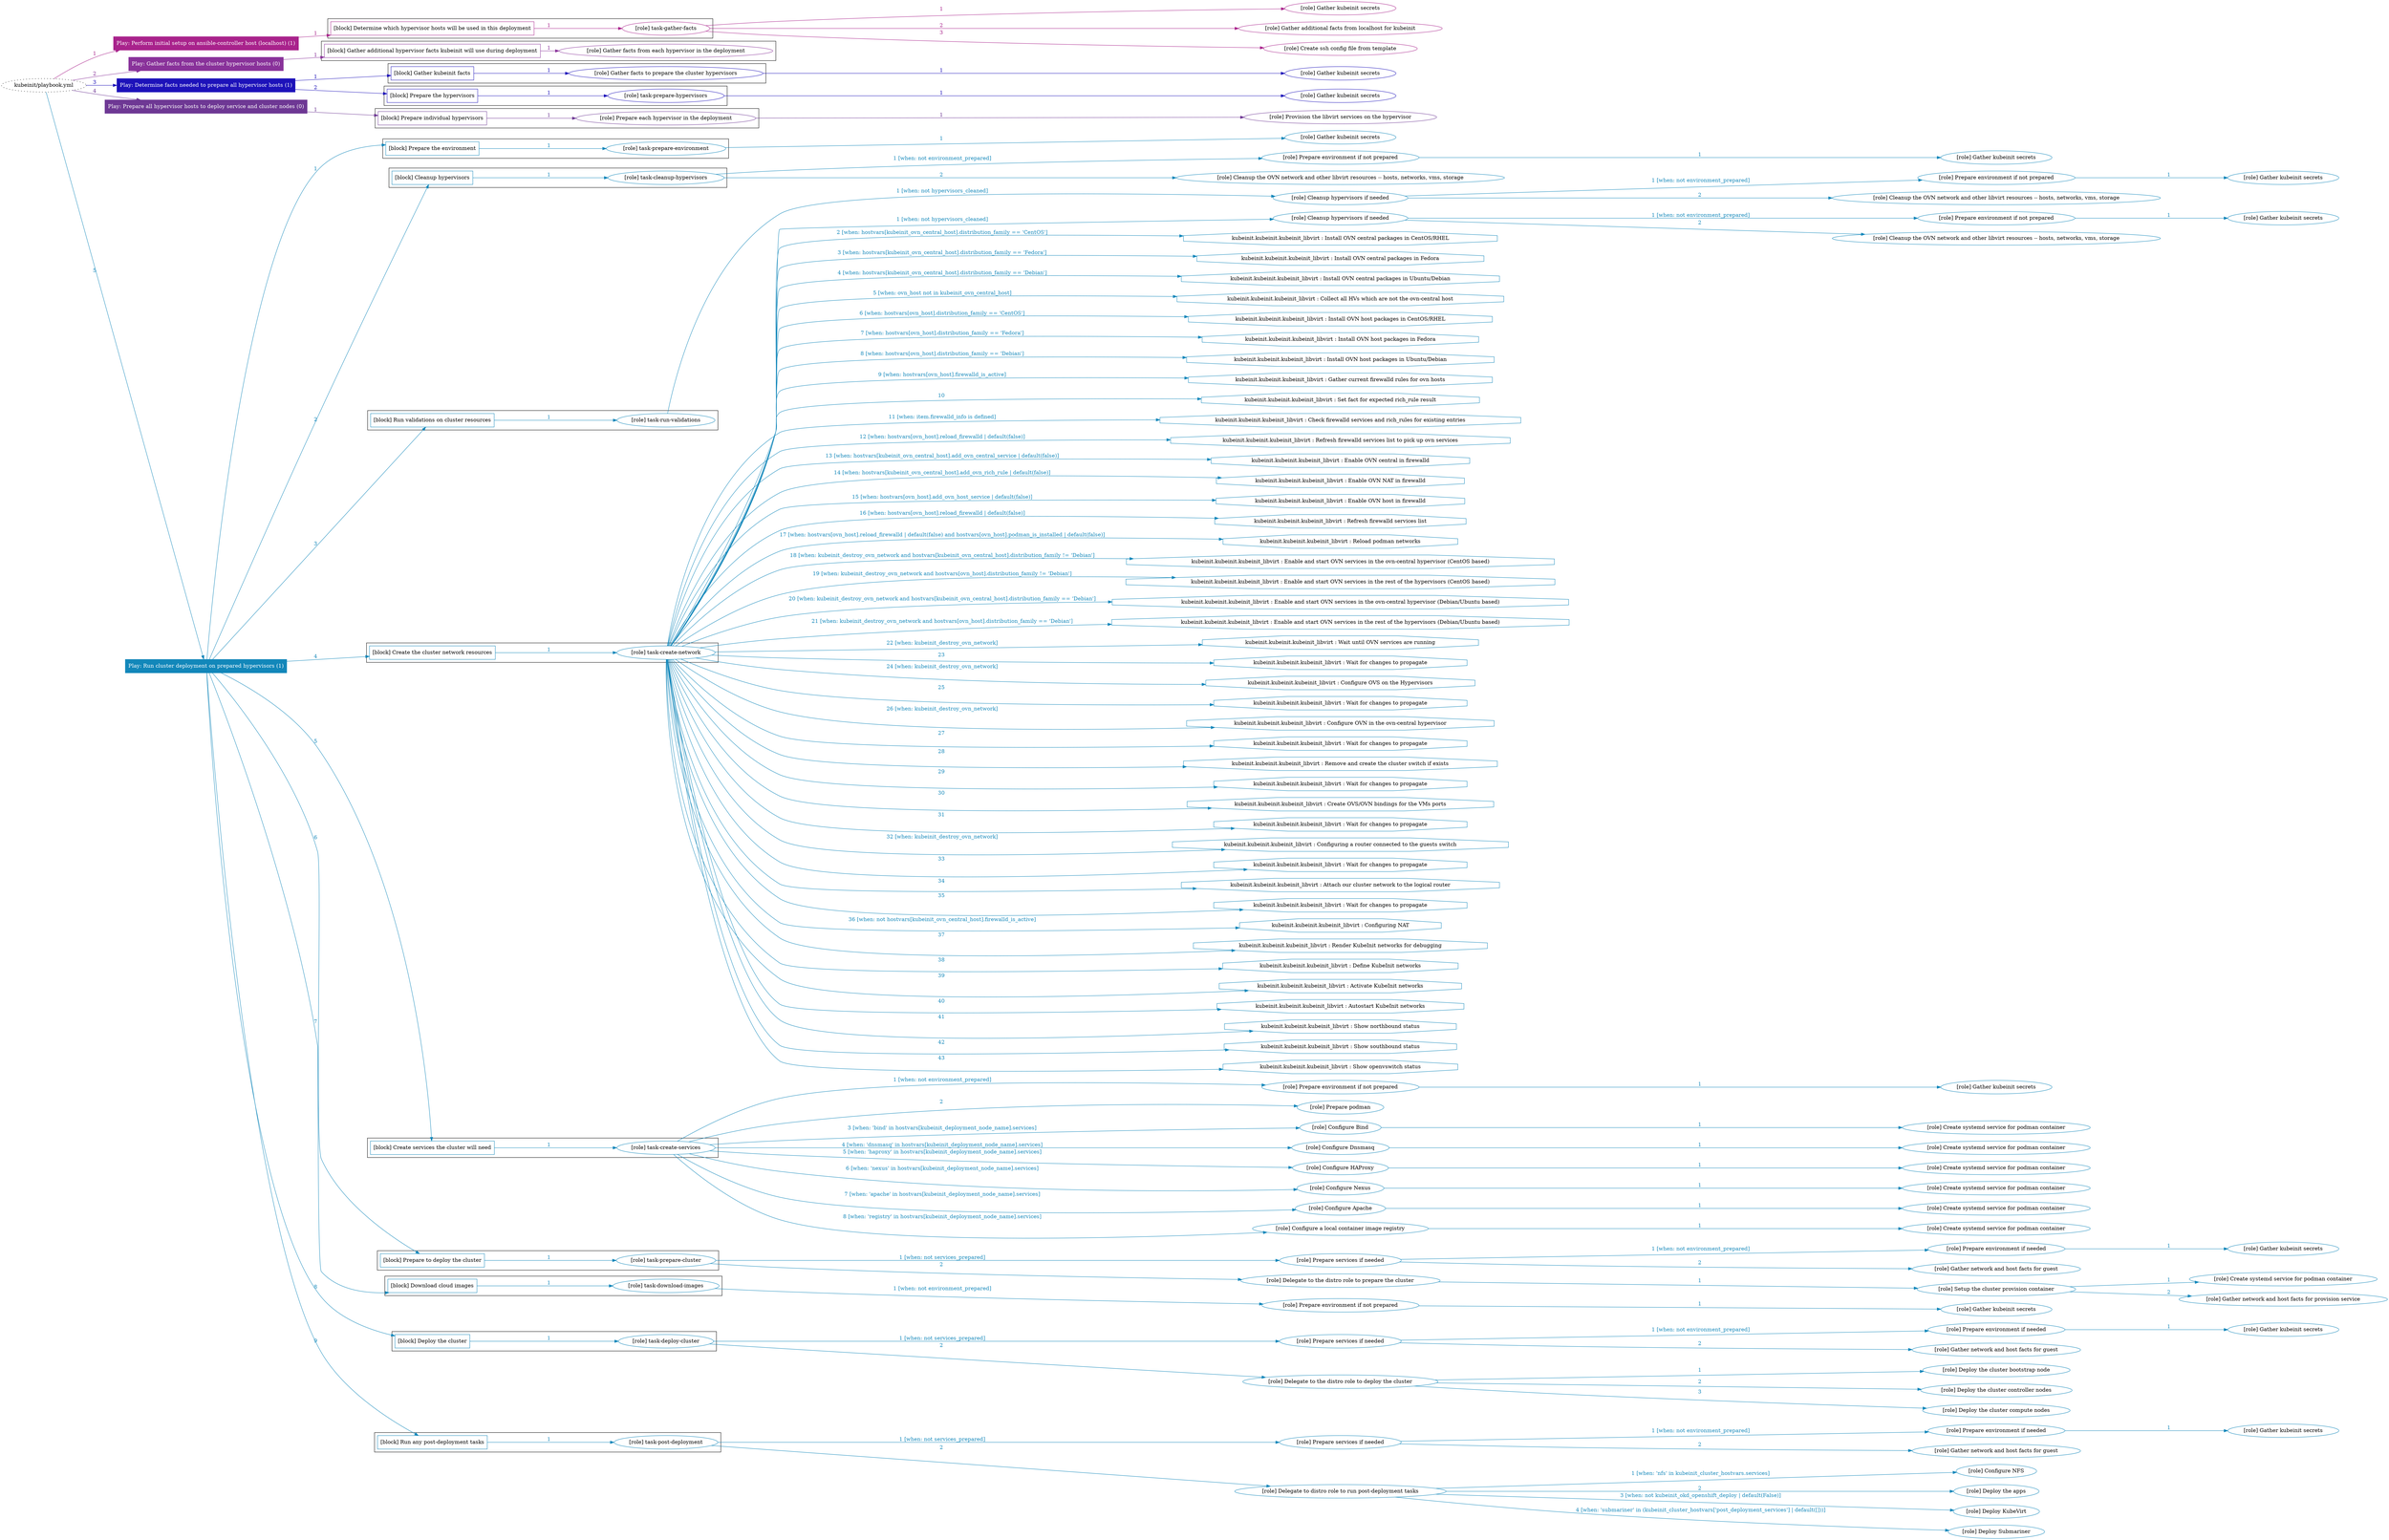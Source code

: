digraph {
	graph [concentrate=true ordering=in rankdir=LR ratio=fill]
	edge [esep=5 sep=10]
	"kubeinit/playbook.yml" [URL="/home/runner/work/kubeinit/kubeinit/kubeinit/playbook.yml" id=playbook_0ee92675 style=dotted]
	play_bd9709d8 [label="Play: Perform initial setup on ansible-controller host (localhost) (1)" URL="/home/runner/work/kubeinit/kubeinit/kubeinit/playbook.yml" color="#a9238c" fontcolor="#ffffff" id=play_bd9709d8 shape=box style=filled tooltip=localhost]
	"kubeinit/playbook.yml" -> play_bd9709d8 [label="1 " color="#a9238c" fontcolor="#a9238c" id=edge_1eb9a854 labeltooltip="1 " tooltip="1 "]
	subgraph "Gather kubeinit secrets" {
		role_e1f26ccf [label="[role] Gather kubeinit secrets" URL="/home/runner/.ansible/collections/ansible_collections/kubeinit/kubeinit/roles/kubeinit_prepare/tasks/build_hypervisors_group.yml" color="#a9238c" id=role_e1f26ccf tooltip="Gather kubeinit secrets"]
	}
	subgraph "Gather additional facts from localhost for kubeinit" {
		role_237ae3ae [label="[role] Gather additional facts from localhost for kubeinit" URL="/home/runner/.ansible/collections/ansible_collections/kubeinit/kubeinit/roles/kubeinit_prepare/tasks/build_hypervisors_group.yml" color="#a9238c" id=role_237ae3ae tooltip="Gather additional facts from localhost for kubeinit"]
	}
	subgraph "Create ssh config file from template" {
		role_6d466e01 [label="[role] Create ssh config file from template" URL="/home/runner/.ansible/collections/ansible_collections/kubeinit/kubeinit/roles/kubeinit_prepare/tasks/build_hypervisors_group.yml" color="#a9238c" id=role_6d466e01 tooltip="Create ssh config file from template"]
	}
	subgraph "task-gather-facts" {
		role_f28f96c9 [label="[role] task-gather-facts" URL="/home/runner/work/kubeinit/kubeinit/kubeinit/playbook.yml" color="#a9238c" id=role_f28f96c9 tooltip="task-gather-facts"]
		role_f28f96c9 -> role_e1f26ccf [label="1 " color="#a9238c" fontcolor="#a9238c" id=edge_4b9b1ef5 labeltooltip="1 " tooltip="1 "]
		role_f28f96c9 -> role_237ae3ae [label="2 " color="#a9238c" fontcolor="#a9238c" id=edge_60301912 labeltooltip="2 " tooltip="2 "]
		role_f28f96c9 -> role_6d466e01 [label="3 " color="#a9238c" fontcolor="#a9238c" id=edge_763c4754 labeltooltip="3 " tooltip="3 "]
	}
	subgraph "Play: Perform initial setup on ansible-controller host (localhost) (1)" {
		play_bd9709d8 -> block_2c4bcaa0 [label=1 color="#a9238c" fontcolor="#a9238c" id=edge_7d1ca9eb labeltooltip=1 tooltip=1]
		subgraph cluster_block_2c4bcaa0 {
			block_2c4bcaa0 [label="[block] Determine which hypervisor hosts will be used in this deployment" URL="/home/runner/work/kubeinit/kubeinit/kubeinit/playbook.yml" color="#a9238c" id=block_2c4bcaa0 labeltooltip="Determine which hypervisor hosts will be used in this deployment" shape=box tooltip="Determine which hypervisor hosts will be used in this deployment"]
			block_2c4bcaa0 -> role_f28f96c9 [label="1 " color="#a9238c" fontcolor="#a9238c" id=edge_cf19b9a3 labeltooltip="1 " tooltip="1 "]
		}
	}
	play_742d7eaf [label="Play: Gather facts from the cluster hypervisor hosts (0)" URL="/home/runner/work/kubeinit/kubeinit/kubeinit/playbook.yml" color="#89329a" fontcolor="#ffffff" id=play_742d7eaf shape=box style=filled tooltip="Play: Gather facts from the cluster hypervisor hosts (0)"]
	"kubeinit/playbook.yml" -> play_742d7eaf [label="2 " color="#89329a" fontcolor="#89329a" id=edge_6532f8cf labeltooltip="2 " tooltip="2 "]
	subgraph "Gather facts from each hypervisor in the deployment" {
		role_87bc50a7 [label="[role] Gather facts from each hypervisor in the deployment" URL="/home/runner/work/kubeinit/kubeinit/kubeinit/playbook.yml" color="#89329a" id=role_87bc50a7 tooltip="Gather facts from each hypervisor in the deployment"]
	}
	subgraph "Play: Gather facts from the cluster hypervisor hosts (0)" {
		play_742d7eaf -> block_f71bd72e [label=1 color="#89329a" fontcolor="#89329a" id=edge_837c40bd labeltooltip=1 tooltip=1]
		subgraph cluster_block_f71bd72e {
			block_f71bd72e [label="[block] Gather additional hypervisor facts kubeinit will use during deployment" URL="/home/runner/work/kubeinit/kubeinit/kubeinit/playbook.yml" color="#89329a" id=block_f71bd72e labeltooltip="Gather additional hypervisor facts kubeinit will use during deployment" shape=box tooltip="Gather additional hypervisor facts kubeinit will use during deployment"]
			block_f71bd72e -> role_87bc50a7 [label="1 " color="#89329a" fontcolor="#89329a" id=edge_94592c67 labeltooltip="1 " tooltip="1 "]
		}
	}
	play_96c8a3fc [label="Play: Determine facts needed to prepare all hypervisor hosts (1)" URL="/home/runner/work/kubeinit/kubeinit/kubeinit/playbook.yml" color="#1d12ba" fontcolor="#ffffff" id=play_96c8a3fc shape=box style=filled tooltip=localhost]
	"kubeinit/playbook.yml" -> play_96c8a3fc [label="3 " color="#1d12ba" fontcolor="#1d12ba" id=edge_9dfa0a5f labeltooltip="3 " tooltip="3 "]
	subgraph "Gather kubeinit secrets" {
		role_6acfec13 [label="[role] Gather kubeinit secrets" URL="/home/runner/.ansible/collections/ansible_collections/kubeinit/kubeinit/roles/kubeinit_prepare/tasks/gather_kubeinit_facts.yml" color="#1d12ba" id=role_6acfec13 tooltip="Gather kubeinit secrets"]
	}
	subgraph "Gather facts to prepare the cluster hypervisors" {
		role_0c78436f [label="[role] Gather facts to prepare the cluster hypervisors" URL="/home/runner/work/kubeinit/kubeinit/kubeinit/playbook.yml" color="#1d12ba" id=role_0c78436f tooltip="Gather facts to prepare the cluster hypervisors"]
		role_0c78436f -> role_6acfec13 [label="1 " color="#1d12ba" fontcolor="#1d12ba" id=edge_cc1377a7 labeltooltip="1 " tooltip="1 "]
	}
	subgraph "Gather kubeinit secrets" {
		role_f1c3f762 [label="[role] Gather kubeinit secrets" URL="/home/runner/.ansible/collections/ansible_collections/kubeinit/kubeinit/roles/kubeinit_prepare/tasks/gather_kubeinit_facts.yml" color="#1d12ba" id=role_f1c3f762 tooltip="Gather kubeinit secrets"]
	}
	subgraph "task-prepare-hypervisors" {
		role_1ba837b5 [label="[role] task-prepare-hypervisors" URL="/home/runner/work/kubeinit/kubeinit/kubeinit/playbook.yml" color="#1d12ba" id=role_1ba837b5 tooltip="task-prepare-hypervisors"]
		role_1ba837b5 -> role_f1c3f762 [label="1 " color="#1d12ba" fontcolor="#1d12ba" id=edge_08afed16 labeltooltip="1 " tooltip="1 "]
	}
	subgraph "Play: Determine facts needed to prepare all hypervisor hosts (1)" {
		play_96c8a3fc -> block_d5670c85 [label=1 color="#1d12ba" fontcolor="#1d12ba" id=edge_5cec7a5c labeltooltip=1 tooltip=1]
		subgraph cluster_block_d5670c85 {
			block_d5670c85 [label="[block] Gather kubeinit facts" URL="/home/runner/work/kubeinit/kubeinit/kubeinit/playbook.yml" color="#1d12ba" id=block_d5670c85 labeltooltip="Gather kubeinit facts" shape=box tooltip="Gather kubeinit facts"]
			block_d5670c85 -> role_0c78436f [label="1 " color="#1d12ba" fontcolor="#1d12ba" id=edge_ddfcc4d3 labeltooltip="1 " tooltip="1 "]
		}
		play_96c8a3fc -> block_7ec148e5 [label=2 color="#1d12ba" fontcolor="#1d12ba" id=edge_7ac6dcd2 labeltooltip=2 tooltip=2]
		subgraph cluster_block_7ec148e5 {
			block_7ec148e5 [label="[block] Prepare the hypervisors" URL="/home/runner/work/kubeinit/kubeinit/kubeinit/playbook.yml" color="#1d12ba" id=block_7ec148e5 labeltooltip="Prepare the hypervisors" shape=box tooltip="Prepare the hypervisors"]
			block_7ec148e5 -> role_1ba837b5 [label="1 " color="#1d12ba" fontcolor="#1d12ba" id=edge_3ab5370c labeltooltip="1 " tooltip="1 "]
		}
	}
	play_909fcff1 [label="Play: Prepare all hypervisor hosts to deploy service and cluster nodes (0)" URL="/home/runner/work/kubeinit/kubeinit/kubeinit/playbook.yml" color="#6e3894" fontcolor="#ffffff" id=play_909fcff1 shape=box style=filled tooltip="Play: Prepare all hypervisor hosts to deploy service and cluster nodes (0)"]
	"kubeinit/playbook.yml" -> play_909fcff1 [label="4 " color="#6e3894" fontcolor="#6e3894" id=edge_808a35aa labeltooltip="4 " tooltip="4 "]
	subgraph "Provision the libvirt services on the hypervisor" {
		role_4138d348 [label="[role] Provision the libvirt services on the hypervisor" URL="/home/runner/.ansible/collections/ansible_collections/kubeinit/kubeinit/roles/kubeinit_prepare/tasks/prepare_hypervisor.yml" color="#6e3894" id=role_4138d348 tooltip="Provision the libvirt services on the hypervisor"]
	}
	subgraph "Prepare each hypervisor in the deployment" {
		role_8f0d4781 [label="[role] Prepare each hypervisor in the deployment" URL="/home/runner/work/kubeinit/kubeinit/kubeinit/playbook.yml" color="#6e3894" id=role_8f0d4781 tooltip="Prepare each hypervisor in the deployment"]
		role_8f0d4781 -> role_4138d348 [label="1 " color="#6e3894" fontcolor="#6e3894" id=edge_3ea06146 labeltooltip="1 " tooltip="1 "]
	}
	subgraph "Play: Prepare all hypervisor hosts to deploy service and cluster nodes (0)" {
		play_909fcff1 -> block_78d7919e [label=1 color="#6e3894" fontcolor="#6e3894" id=edge_6d92d4b1 labeltooltip=1 tooltip=1]
		subgraph cluster_block_78d7919e {
			block_78d7919e [label="[block] Prepare individual hypervisors" URL="/home/runner/work/kubeinit/kubeinit/kubeinit/playbook.yml" color="#6e3894" id=block_78d7919e labeltooltip="Prepare individual hypervisors" shape=box tooltip="Prepare individual hypervisors"]
			block_78d7919e -> role_8f0d4781 [label="1 " color="#6e3894" fontcolor="#6e3894" id=edge_5a96162e labeltooltip="1 " tooltip="1 "]
		}
	}
	play_ed52ba58 [label="Play: Run cluster deployment on prepared hypervisors (1)" URL="/home/runner/work/kubeinit/kubeinit/kubeinit/playbook.yml" color="#1287ba" fontcolor="#ffffff" id=play_ed52ba58 shape=box style=filled tooltip=localhost]
	"kubeinit/playbook.yml" -> play_ed52ba58 [label="5 " color="#1287ba" fontcolor="#1287ba" id=edge_18560845 labeltooltip="5 " tooltip="5 "]
	subgraph "Gather kubeinit secrets" {
		role_984944e9 [label="[role] Gather kubeinit secrets" URL="/home/runner/.ansible/collections/ansible_collections/kubeinit/kubeinit/roles/kubeinit_prepare/tasks/gather_kubeinit_facts.yml" color="#1287ba" id=role_984944e9 tooltip="Gather kubeinit secrets"]
	}
	subgraph "task-prepare-environment" {
		role_adc95e65 [label="[role] task-prepare-environment" URL="/home/runner/work/kubeinit/kubeinit/kubeinit/playbook.yml" color="#1287ba" id=role_adc95e65 tooltip="task-prepare-environment"]
		role_adc95e65 -> role_984944e9 [label="1 " color="#1287ba" fontcolor="#1287ba" id=edge_c59131d9 labeltooltip="1 " tooltip="1 "]
	}
	subgraph "Gather kubeinit secrets" {
		role_7ad4cc0c [label="[role] Gather kubeinit secrets" URL="/home/runner/.ansible/collections/ansible_collections/kubeinit/kubeinit/roles/kubeinit_prepare/tasks/gather_kubeinit_facts.yml" color="#1287ba" id=role_7ad4cc0c tooltip="Gather kubeinit secrets"]
	}
	subgraph "Prepare environment if not prepared" {
		role_88f42259 [label="[role] Prepare environment if not prepared" URL="/home/runner/.ansible/collections/ansible_collections/kubeinit/kubeinit/roles/kubeinit_prepare/tasks/cleanup_hypervisors.yml" color="#1287ba" id=role_88f42259 tooltip="Prepare environment if not prepared"]
		role_88f42259 -> role_7ad4cc0c [label="1 " color="#1287ba" fontcolor="#1287ba" id=edge_f3800dc2 labeltooltip="1 " tooltip="1 "]
	}
	subgraph "Cleanup the OVN network and other libvirt resources -- hosts, networks, vms, storage" {
		role_3219c055 [label="[role] Cleanup the OVN network and other libvirt resources -- hosts, networks, vms, storage" URL="/home/runner/.ansible/collections/ansible_collections/kubeinit/kubeinit/roles/kubeinit_prepare/tasks/cleanup_hypervisors.yml" color="#1287ba" id=role_3219c055 tooltip="Cleanup the OVN network and other libvirt resources -- hosts, networks, vms, storage"]
	}
	subgraph "task-cleanup-hypervisors" {
		role_601a052d [label="[role] task-cleanup-hypervisors" URL="/home/runner/work/kubeinit/kubeinit/kubeinit/playbook.yml" color="#1287ba" id=role_601a052d tooltip="task-cleanup-hypervisors"]
		role_601a052d -> role_88f42259 [label="1 [when: not environment_prepared]" color="#1287ba" fontcolor="#1287ba" id=edge_b20ba89d labeltooltip="1 [when: not environment_prepared]" tooltip="1 [when: not environment_prepared]"]
		role_601a052d -> role_3219c055 [label="2 " color="#1287ba" fontcolor="#1287ba" id=edge_8334eb92 labeltooltip="2 " tooltip="2 "]
	}
	subgraph "Gather kubeinit secrets" {
		role_9086ee5f [label="[role] Gather kubeinit secrets" URL="/home/runner/.ansible/collections/ansible_collections/kubeinit/kubeinit/roles/kubeinit_prepare/tasks/gather_kubeinit_facts.yml" color="#1287ba" id=role_9086ee5f tooltip="Gather kubeinit secrets"]
	}
	subgraph "Prepare environment if not prepared" {
		role_4e6ca50b [label="[role] Prepare environment if not prepared" URL="/home/runner/.ansible/collections/ansible_collections/kubeinit/kubeinit/roles/kubeinit_prepare/tasks/cleanup_hypervisors.yml" color="#1287ba" id=role_4e6ca50b tooltip="Prepare environment if not prepared"]
		role_4e6ca50b -> role_9086ee5f [label="1 " color="#1287ba" fontcolor="#1287ba" id=edge_f2e7017d labeltooltip="1 " tooltip="1 "]
	}
	subgraph "Cleanup the OVN network and other libvirt resources -- hosts, networks, vms, storage" {
		role_ef1f8ec3 [label="[role] Cleanup the OVN network and other libvirt resources -- hosts, networks, vms, storage" URL="/home/runner/.ansible/collections/ansible_collections/kubeinit/kubeinit/roles/kubeinit_prepare/tasks/cleanup_hypervisors.yml" color="#1287ba" id=role_ef1f8ec3 tooltip="Cleanup the OVN network and other libvirt resources -- hosts, networks, vms, storage"]
	}
	subgraph "Cleanup hypervisors if needed" {
		role_6d746325 [label="[role] Cleanup hypervisors if needed" URL="/home/runner/.ansible/collections/ansible_collections/kubeinit/kubeinit/roles/kubeinit_validations/tasks/main.yml" color="#1287ba" id=role_6d746325 tooltip="Cleanup hypervisors if needed"]
		role_6d746325 -> role_4e6ca50b [label="1 [when: not environment_prepared]" color="#1287ba" fontcolor="#1287ba" id=edge_65793b40 labeltooltip="1 [when: not environment_prepared]" tooltip="1 [when: not environment_prepared]"]
		role_6d746325 -> role_ef1f8ec3 [label="2 " color="#1287ba" fontcolor="#1287ba" id=edge_62fd8f59 labeltooltip="2 " tooltip="2 "]
	}
	subgraph "task-run-validations" {
		role_fb9caa6b [label="[role] task-run-validations" URL="/home/runner/work/kubeinit/kubeinit/kubeinit/playbook.yml" color="#1287ba" id=role_fb9caa6b tooltip="task-run-validations"]
		role_fb9caa6b -> role_6d746325 [label="1 [when: not hypervisors_cleaned]" color="#1287ba" fontcolor="#1287ba" id=edge_6adb8660 labeltooltip="1 [when: not hypervisors_cleaned]" tooltip="1 [when: not hypervisors_cleaned]"]
	}
	subgraph "Gather kubeinit secrets" {
		role_c1185098 [label="[role] Gather kubeinit secrets" URL="/home/runner/.ansible/collections/ansible_collections/kubeinit/kubeinit/roles/kubeinit_prepare/tasks/gather_kubeinit_facts.yml" color="#1287ba" id=role_c1185098 tooltip="Gather kubeinit secrets"]
	}
	subgraph "Prepare environment if not prepared" {
		role_79472f86 [label="[role] Prepare environment if not prepared" URL="/home/runner/.ansible/collections/ansible_collections/kubeinit/kubeinit/roles/kubeinit_prepare/tasks/cleanup_hypervisors.yml" color="#1287ba" id=role_79472f86 tooltip="Prepare environment if not prepared"]
		role_79472f86 -> role_c1185098 [label="1 " color="#1287ba" fontcolor="#1287ba" id=edge_711ebbda labeltooltip="1 " tooltip="1 "]
	}
	subgraph "Cleanup the OVN network and other libvirt resources -- hosts, networks, vms, storage" {
		role_5e7f631a [label="[role] Cleanup the OVN network and other libvirt resources -- hosts, networks, vms, storage" URL="/home/runner/.ansible/collections/ansible_collections/kubeinit/kubeinit/roles/kubeinit_prepare/tasks/cleanup_hypervisors.yml" color="#1287ba" id=role_5e7f631a tooltip="Cleanup the OVN network and other libvirt resources -- hosts, networks, vms, storage"]
	}
	subgraph "Cleanup hypervisors if needed" {
		role_00f6e0fe [label="[role] Cleanup hypervisors if needed" URL="/home/runner/.ansible/collections/ansible_collections/kubeinit/kubeinit/roles/kubeinit_libvirt/tasks/create_network.yml" color="#1287ba" id=role_00f6e0fe tooltip="Cleanup hypervisors if needed"]
		role_00f6e0fe -> role_79472f86 [label="1 [when: not environment_prepared]" color="#1287ba" fontcolor="#1287ba" id=edge_1f435424 labeltooltip="1 [when: not environment_prepared]" tooltip="1 [when: not environment_prepared]"]
		role_00f6e0fe -> role_5e7f631a [label="2 " color="#1287ba" fontcolor="#1287ba" id=edge_65f065be labeltooltip="2 " tooltip="2 "]
	}
	subgraph "task-create-network" {
		role_ba1793c6 [label="[role] task-create-network" URL="/home/runner/work/kubeinit/kubeinit/kubeinit/playbook.yml" color="#1287ba" id=role_ba1793c6 tooltip="task-create-network"]
		role_ba1793c6 -> role_00f6e0fe [label="1 [when: not hypervisors_cleaned]" color="#1287ba" fontcolor="#1287ba" id=edge_1d85ed23 labeltooltip="1 [when: not hypervisors_cleaned]" tooltip="1 [when: not hypervisors_cleaned]"]
		task_0647fb23 [label="kubeinit.kubeinit.kubeinit_libvirt : Install OVN central packages in CentOS/RHEL" URL="/home/runner/.ansible/collections/ansible_collections/kubeinit/kubeinit/roles/kubeinit_libvirt/tasks/create_network.yml" color="#1287ba" id=task_0647fb23 shape=octagon tooltip="kubeinit.kubeinit.kubeinit_libvirt : Install OVN central packages in CentOS/RHEL"]
		role_ba1793c6 -> task_0647fb23 [label="2 [when: hostvars[kubeinit_ovn_central_host].distribution_family == 'CentOS']" color="#1287ba" fontcolor="#1287ba" id=edge_992e9123 labeltooltip="2 [when: hostvars[kubeinit_ovn_central_host].distribution_family == 'CentOS']" tooltip="2 [when: hostvars[kubeinit_ovn_central_host].distribution_family == 'CentOS']"]
		task_78b3117b [label="kubeinit.kubeinit.kubeinit_libvirt : Install OVN central packages in Fedora" URL="/home/runner/.ansible/collections/ansible_collections/kubeinit/kubeinit/roles/kubeinit_libvirt/tasks/create_network.yml" color="#1287ba" id=task_78b3117b shape=octagon tooltip="kubeinit.kubeinit.kubeinit_libvirt : Install OVN central packages in Fedora"]
		role_ba1793c6 -> task_78b3117b [label="3 [when: hostvars[kubeinit_ovn_central_host].distribution_family == 'Fedora']" color="#1287ba" fontcolor="#1287ba" id=edge_efedf6bf labeltooltip="3 [when: hostvars[kubeinit_ovn_central_host].distribution_family == 'Fedora']" tooltip="3 [when: hostvars[kubeinit_ovn_central_host].distribution_family == 'Fedora']"]
		task_b387a436 [label="kubeinit.kubeinit.kubeinit_libvirt : Install OVN central packages in Ubuntu/Debian" URL="/home/runner/.ansible/collections/ansible_collections/kubeinit/kubeinit/roles/kubeinit_libvirt/tasks/create_network.yml" color="#1287ba" id=task_b387a436 shape=octagon tooltip="kubeinit.kubeinit.kubeinit_libvirt : Install OVN central packages in Ubuntu/Debian"]
		role_ba1793c6 -> task_b387a436 [label="4 [when: hostvars[kubeinit_ovn_central_host].distribution_family == 'Debian']" color="#1287ba" fontcolor="#1287ba" id=edge_de8761f3 labeltooltip="4 [when: hostvars[kubeinit_ovn_central_host].distribution_family == 'Debian']" tooltip="4 [when: hostvars[kubeinit_ovn_central_host].distribution_family == 'Debian']"]
		task_e4b940b1 [label="kubeinit.kubeinit.kubeinit_libvirt : Collect all HVs which are not the ovn-central host" URL="/home/runner/.ansible/collections/ansible_collections/kubeinit/kubeinit/roles/kubeinit_libvirt/tasks/create_network.yml" color="#1287ba" id=task_e4b940b1 shape=octagon tooltip="kubeinit.kubeinit.kubeinit_libvirt : Collect all HVs which are not the ovn-central host"]
		role_ba1793c6 -> task_e4b940b1 [label="5 [when: ovn_host not in kubeinit_ovn_central_host]" color="#1287ba" fontcolor="#1287ba" id=edge_4f261a0f labeltooltip="5 [when: ovn_host not in kubeinit_ovn_central_host]" tooltip="5 [when: ovn_host not in kubeinit_ovn_central_host]"]
		task_22e21144 [label="kubeinit.kubeinit.kubeinit_libvirt : Install OVN host packages in CentOS/RHEL" URL="/home/runner/.ansible/collections/ansible_collections/kubeinit/kubeinit/roles/kubeinit_libvirt/tasks/create_network.yml" color="#1287ba" id=task_22e21144 shape=octagon tooltip="kubeinit.kubeinit.kubeinit_libvirt : Install OVN host packages in CentOS/RHEL"]
		role_ba1793c6 -> task_22e21144 [label="6 [when: hostvars[ovn_host].distribution_family == 'CentOS']" color="#1287ba" fontcolor="#1287ba" id=edge_fb0d9a2b labeltooltip="6 [when: hostvars[ovn_host].distribution_family == 'CentOS']" tooltip="6 [when: hostvars[ovn_host].distribution_family == 'CentOS']"]
		task_0228e4bf [label="kubeinit.kubeinit.kubeinit_libvirt : Install OVN host packages in Fedora" URL="/home/runner/.ansible/collections/ansible_collections/kubeinit/kubeinit/roles/kubeinit_libvirt/tasks/create_network.yml" color="#1287ba" id=task_0228e4bf shape=octagon tooltip="kubeinit.kubeinit.kubeinit_libvirt : Install OVN host packages in Fedora"]
		role_ba1793c6 -> task_0228e4bf [label="7 [when: hostvars[ovn_host].distribution_family == 'Fedora']" color="#1287ba" fontcolor="#1287ba" id=edge_c2c39404 labeltooltip="7 [when: hostvars[ovn_host].distribution_family == 'Fedora']" tooltip="7 [when: hostvars[ovn_host].distribution_family == 'Fedora']"]
		task_88ce28b0 [label="kubeinit.kubeinit.kubeinit_libvirt : Install OVN host packages in Ubuntu/Debian" URL="/home/runner/.ansible/collections/ansible_collections/kubeinit/kubeinit/roles/kubeinit_libvirt/tasks/create_network.yml" color="#1287ba" id=task_88ce28b0 shape=octagon tooltip="kubeinit.kubeinit.kubeinit_libvirt : Install OVN host packages in Ubuntu/Debian"]
		role_ba1793c6 -> task_88ce28b0 [label="8 [when: hostvars[ovn_host].distribution_family == 'Debian']" color="#1287ba" fontcolor="#1287ba" id=edge_0ff185dc labeltooltip="8 [when: hostvars[ovn_host].distribution_family == 'Debian']" tooltip="8 [when: hostvars[ovn_host].distribution_family == 'Debian']"]
		task_750ecd8d [label="kubeinit.kubeinit.kubeinit_libvirt : Gather current firewalld rules for ovn hosts" URL="/home/runner/.ansible/collections/ansible_collections/kubeinit/kubeinit/roles/kubeinit_libvirt/tasks/create_network.yml" color="#1287ba" id=task_750ecd8d shape=octagon tooltip="kubeinit.kubeinit.kubeinit_libvirt : Gather current firewalld rules for ovn hosts"]
		role_ba1793c6 -> task_750ecd8d [label="9 [when: hostvars[ovn_host].firewalld_is_active]" color="#1287ba" fontcolor="#1287ba" id=edge_e958a024 labeltooltip="9 [when: hostvars[ovn_host].firewalld_is_active]" tooltip="9 [when: hostvars[ovn_host].firewalld_is_active]"]
		task_6d921391 [label="kubeinit.kubeinit.kubeinit_libvirt : Set fact for expected rich_rule result" URL="/home/runner/.ansible/collections/ansible_collections/kubeinit/kubeinit/roles/kubeinit_libvirt/tasks/create_network.yml" color="#1287ba" id=task_6d921391 shape=octagon tooltip="kubeinit.kubeinit.kubeinit_libvirt : Set fact for expected rich_rule result"]
		role_ba1793c6 -> task_6d921391 [label="10 " color="#1287ba" fontcolor="#1287ba" id=edge_c11f5237 labeltooltip="10 " tooltip="10 "]
		task_82a497b3 [label="kubeinit.kubeinit.kubeinit_libvirt : Check firewalld services and rich_rules for existing entries" URL="/home/runner/.ansible/collections/ansible_collections/kubeinit/kubeinit/roles/kubeinit_libvirt/tasks/create_network.yml" color="#1287ba" id=task_82a497b3 shape=octagon tooltip="kubeinit.kubeinit.kubeinit_libvirt : Check firewalld services and rich_rules for existing entries"]
		role_ba1793c6 -> task_82a497b3 [label="11 [when: item.firewalld_info is defined]" color="#1287ba" fontcolor="#1287ba" id=edge_e2cffc05 labeltooltip="11 [when: item.firewalld_info is defined]" tooltip="11 [when: item.firewalld_info is defined]"]
		task_42bb9430 [label="kubeinit.kubeinit.kubeinit_libvirt : Refresh firewalld services list to pick up ovn services" URL="/home/runner/.ansible/collections/ansible_collections/kubeinit/kubeinit/roles/kubeinit_libvirt/tasks/create_network.yml" color="#1287ba" id=task_42bb9430 shape=octagon tooltip="kubeinit.kubeinit.kubeinit_libvirt : Refresh firewalld services list to pick up ovn services"]
		role_ba1793c6 -> task_42bb9430 [label="12 [when: hostvars[ovn_host].reload_firewalld | default(false)]" color="#1287ba" fontcolor="#1287ba" id=edge_b490a912 labeltooltip="12 [when: hostvars[ovn_host].reload_firewalld | default(false)]" tooltip="12 [when: hostvars[ovn_host].reload_firewalld | default(false)]"]
		task_4bf03c07 [label="kubeinit.kubeinit.kubeinit_libvirt : Enable OVN central in firewalld" URL="/home/runner/.ansible/collections/ansible_collections/kubeinit/kubeinit/roles/kubeinit_libvirt/tasks/create_network.yml" color="#1287ba" id=task_4bf03c07 shape=octagon tooltip="kubeinit.kubeinit.kubeinit_libvirt : Enable OVN central in firewalld"]
		role_ba1793c6 -> task_4bf03c07 [label="13 [when: hostvars[kubeinit_ovn_central_host].add_ovn_central_service | default(false)]" color="#1287ba" fontcolor="#1287ba" id=edge_fa7ec325 labeltooltip="13 [when: hostvars[kubeinit_ovn_central_host].add_ovn_central_service | default(false)]" tooltip="13 [when: hostvars[kubeinit_ovn_central_host].add_ovn_central_service | default(false)]"]
		task_1d99ed55 [label="kubeinit.kubeinit.kubeinit_libvirt : Enable OVN NAT in firewalld" URL="/home/runner/.ansible/collections/ansible_collections/kubeinit/kubeinit/roles/kubeinit_libvirt/tasks/create_network.yml" color="#1287ba" id=task_1d99ed55 shape=octagon tooltip="kubeinit.kubeinit.kubeinit_libvirt : Enable OVN NAT in firewalld"]
		role_ba1793c6 -> task_1d99ed55 [label="14 [when: hostvars[kubeinit_ovn_central_host].add_ovn_rich_rule | default(false)]" color="#1287ba" fontcolor="#1287ba" id=edge_36191eef labeltooltip="14 [when: hostvars[kubeinit_ovn_central_host].add_ovn_rich_rule | default(false)]" tooltip="14 [when: hostvars[kubeinit_ovn_central_host].add_ovn_rich_rule | default(false)]"]
		task_9c2899ca [label="kubeinit.kubeinit.kubeinit_libvirt : Enable OVN host in firewalld" URL="/home/runner/.ansible/collections/ansible_collections/kubeinit/kubeinit/roles/kubeinit_libvirt/tasks/create_network.yml" color="#1287ba" id=task_9c2899ca shape=octagon tooltip="kubeinit.kubeinit.kubeinit_libvirt : Enable OVN host in firewalld"]
		role_ba1793c6 -> task_9c2899ca [label="15 [when: hostvars[ovn_host].add_ovn_host_service | default(false)]" color="#1287ba" fontcolor="#1287ba" id=edge_e334c563 labeltooltip="15 [when: hostvars[ovn_host].add_ovn_host_service | default(false)]" tooltip="15 [when: hostvars[ovn_host].add_ovn_host_service | default(false)]"]
		task_1ff7dbe3 [label="kubeinit.kubeinit.kubeinit_libvirt : Refresh firewalld services list" URL="/home/runner/.ansible/collections/ansible_collections/kubeinit/kubeinit/roles/kubeinit_libvirt/tasks/create_network.yml" color="#1287ba" id=task_1ff7dbe3 shape=octagon tooltip="kubeinit.kubeinit.kubeinit_libvirt : Refresh firewalld services list"]
		role_ba1793c6 -> task_1ff7dbe3 [label="16 [when: hostvars[ovn_host].reload_firewalld | default(false)]" color="#1287ba" fontcolor="#1287ba" id=edge_98c8f15a labeltooltip="16 [when: hostvars[ovn_host].reload_firewalld | default(false)]" tooltip="16 [when: hostvars[ovn_host].reload_firewalld | default(false)]"]
		task_667efa35 [label="kubeinit.kubeinit.kubeinit_libvirt : Reload podman networks" URL="/home/runner/.ansible/collections/ansible_collections/kubeinit/kubeinit/roles/kubeinit_libvirt/tasks/create_network.yml" color="#1287ba" id=task_667efa35 shape=octagon tooltip="kubeinit.kubeinit.kubeinit_libvirt : Reload podman networks"]
		role_ba1793c6 -> task_667efa35 [label="17 [when: hostvars[ovn_host].reload_firewalld | default(false) and hostvars[ovn_host].podman_is_installed | default(false)]" color="#1287ba" fontcolor="#1287ba" id=edge_075183c2 labeltooltip="17 [when: hostvars[ovn_host].reload_firewalld | default(false) and hostvars[ovn_host].podman_is_installed | default(false)]" tooltip="17 [when: hostvars[ovn_host].reload_firewalld | default(false) and hostvars[ovn_host].podman_is_installed | default(false)]"]
		task_ad550878 [label="kubeinit.kubeinit.kubeinit_libvirt : Enable and start OVN services in the ovn-central hypervisor (CentOS based)" URL="/home/runner/.ansible/collections/ansible_collections/kubeinit/kubeinit/roles/kubeinit_libvirt/tasks/create_network.yml" color="#1287ba" id=task_ad550878 shape=octagon tooltip="kubeinit.kubeinit.kubeinit_libvirt : Enable and start OVN services in the ovn-central hypervisor (CentOS based)"]
		role_ba1793c6 -> task_ad550878 [label="18 [when: kubeinit_destroy_ovn_network and hostvars[kubeinit_ovn_central_host].distribution_family != 'Debian']" color="#1287ba" fontcolor="#1287ba" id=edge_4ea65ea6 labeltooltip="18 [when: kubeinit_destroy_ovn_network and hostvars[kubeinit_ovn_central_host].distribution_family != 'Debian']" tooltip="18 [when: kubeinit_destroy_ovn_network and hostvars[kubeinit_ovn_central_host].distribution_family != 'Debian']"]
		task_5cbc107b [label="kubeinit.kubeinit.kubeinit_libvirt : Enable and start OVN services in the rest of the hypervisors (CentOS based)" URL="/home/runner/.ansible/collections/ansible_collections/kubeinit/kubeinit/roles/kubeinit_libvirt/tasks/create_network.yml" color="#1287ba" id=task_5cbc107b shape=octagon tooltip="kubeinit.kubeinit.kubeinit_libvirt : Enable and start OVN services in the rest of the hypervisors (CentOS based)"]
		role_ba1793c6 -> task_5cbc107b [label="19 [when: kubeinit_destroy_ovn_network and hostvars[ovn_host].distribution_family != 'Debian']" color="#1287ba" fontcolor="#1287ba" id=edge_7f755e25 labeltooltip="19 [when: kubeinit_destroy_ovn_network and hostvars[ovn_host].distribution_family != 'Debian']" tooltip="19 [when: kubeinit_destroy_ovn_network and hostvars[ovn_host].distribution_family != 'Debian']"]
		task_123c9e2e [label="kubeinit.kubeinit.kubeinit_libvirt : Enable and start OVN services in the ovn-central hypervisor (Debian/Ubuntu based)" URL="/home/runner/.ansible/collections/ansible_collections/kubeinit/kubeinit/roles/kubeinit_libvirt/tasks/create_network.yml" color="#1287ba" id=task_123c9e2e shape=octagon tooltip="kubeinit.kubeinit.kubeinit_libvirt : Enable and start OVN services in the ovn-central hypervisor (Debian/Ubuntu based)"]
		role_ba1793c6 -> task_123c9e2e [label="20 [when: kubeinit_destroy_ovn_network and hostvars[kubeinit_ovn_central_host].distribution_family == 'Debian']" color="#1287ba" fontcolor="#1287ba" id=edge_319a3378 labeltooltip="20 [when: kubeinit_destroy_ovn_network and hostvars[kubeinit_ovn_central_host].distribution_family == 'Debian']" tooltip="20 [when: kubeinit_destroy_ovn_network and hostvars[kubeinit_ovn_central_host].distribution_family == 'Debian']"]
		task_f148a29b [label="kubeinit.kubeinit.kubeinit_libvirt : Enable and start OVN services in the rest of the hypervisors (Debian/Ubuntu based)" URL="/home/runner/.ansible/collections/ansible_collections/kubeinit/kubeinit/roles/kubeinit_libvirt/tasks/create_network.yml" color="#1287ba" id=task_f148a29b shape=octagon tooltip="kubeinit.kubeinit.kubeinit_libvirt : Enable and start OVN services in the rest of the hypervisors (Debian/Ubuntu based)"]
		role_ba1793c6 -> task_f148a29b [label="21 [when: kubeinit_destroy_ovn_network and hostvars[ovn_host].distribution_family == 'Debian']" color="#1287ba" fontcolor="#1287ba" id=edge_0cbf09e8 labeltooltip="21 [when: kubeinit_destroy_ovn_network and hostvars[ovn_host].distribution_family == 'Debian']" tooltip="21 [when: kubeinit_destroy_ovn_network and hostvars[ovn_host].distribution_family == 'Debian']"]
		task_7873c851 [label="kubeinit.kubeinit.kubeinit_libvirt : Wait until OVN services are running" URL="/home/runner/.ansible/collections/ansible_collections/kubeinit/kubeinit/roles/kubeinit_libvirt/tasks/create_network.yml" color="#1287ba" id=task_7873c851 shape=octagon tooltip="kubeinit.kubeinit.kubeinit_libvirt : Wait until OVN services are running"]
		role_ba1793c6 -> task_7873c851 [label="22 [when: kubeinit_destroy_ovn_network]" color="#1287ba" fontcolor="#1287ba" id=edge_87f6c5f6 labeltooltip="22 [when: kubeinit_destroy_ovn_network]" tooltip="22 [when: kubeinit_destroy_ovn_network]"]
		task_fd1bfeac [label="kubeinit.kubeinit.kubeinit_libvirt : Wait for changes to propagate" URL="/home/runner/.ansible/collections/ansible_collections/kubeinit/kubeinit/roles/kubeinit_libvirt/tasks/create_network.yml" color="#1287ba" id=task_fd1bfeac shape=octagon tooltip="kubeinit.kubeinit.kubeinit_libvirt : Wait for changes to propagate"]
		role_ba1793c6 -> task_fd1bfeac [label="23 " color="#1287ba" fontcolor="#1287ba" id=edge_2f62b372 labeltooltip="23 " tooltip="23 "]
		task_e622e69e [label="kubeinit.kubeinit.kubeinit_libvirt : Configure OVS on the Hypervisors" URL="/home/runner/.ansible/collections/ansible_collections/kubeinit/kubeinit/roles/kubeinit_libvirt/tasks/create_network.yml" color="#1287ba" id=task_e622e69e shape=octagon tooltip="kubeinit.kubeinit.kubeinit_libvirt : Configure OVS on the Hypervisors"]
		role_ba1793c6 -> task_e622e69e [label="24 [when: kubeinit_destroy_ovn_network]" color="#1287ba" fontcolor="#1287ba" id=edge_228440a3 labeltooltip="24 [when: kubeinit_destroy_ovn_network]" tooltip="24 [when: kubeinit_destroy_ovn_network]"]
		task_06a6ac6a [label="kubeinit.kubeinit.kubeinit_libvirt : Wait for changes to propagate" URL="/home/runner/.ansible/collections/ansible_collections/kubeinit/kubeinit/roles/kubeinit_libvirt/tasks/create_network.yml" color="#1287ba" id=task_06a6ac6a shape=octagon tooltip="kubeinit.kubeinit.kubeinit_libvirt : Wait for changes to propagate"]
		role_ba1793c6 -> task_06a6ac6a [label="25 " color="#1287ba" fontcolor="#1287ba" id=edge_a869ce71 labeltooltip="25 " tooltip="25 "]
		task_466dbdee [label="kubeinit.kubeinit.kubeinit_libvirt : Configure OVN in the ovn-central hypervisor" URL="/home/runner/.ansible/collections/ansible_collections/kubeinit/kubeinit/roles/kubeinit_libvirt/tasks/create_network.yml" color="#1287ba" id=task_466dbdee shape=octagon tooltip="kubeinit.kubeinit.kubeinit_libvirt : Configure OVN in the ovn-central hypervisor"]
		role_ba1793c6 -> task_466dbdee [label="26 [when: kubeinit_destroy_ovn_network]" color="#1287ba" fontcolor="#1287ba" id=edge_3d18304e labeltooltip="26 [when: kubeinit_destroy_ovn_network]" tooltip="26 [when: kubeinit_destroy_ovn_network]"]
		task_74ac1b77 [label="kubeinit.kubeinit.kubeinit_libvirt : Wait for changes to propagate" URL="/home/runner/.ansible/collections/ansible_collections/kubeinit/kubeinit/roles/kubeinit_libvirt/tasks/create_network.yml" color="#1287ba" id=task_74ac1b77 shape=octagon tooltip="kubeinit.kubeinit.kubeinit_libvirt : Wait for changes to propagate"]
		role_ba1793c6 -> task_74ac1b77 [label="27 " color="#1287ba" fontcolor="#1287ba" id=edge_9978e370 labeltooltip="27 " tooltip="27 "]
		task_628bbbc7 [label="kubeinit.kubeinit.kubeinit_libvirt : Remove and create the cluster switch if exists" URL="/home/runner/.ansible/collections/ansible_collections/kubeinit/kubeinit/roles/kubeinit_libvirt/tasks/create_network.yml" color="#1287ba" id=task_628bbbc7 shape=octagon tooltip="kubeinit.kubeinit.kubeinit_libvirt : Remove and create the cluster switch if exists"]
		role_ba1793c6 -> task_628bbbc7 [label="28 " color="#1287ba" fontcolor="#1287ba" id=edge_fd1aecc4 labeltooltip="28 " tooltip="28 "]
		task_690ce249 [label="kubeinit.kubeinit.kubeinit_libvirt : Wait for changes to propagate" URL="/home/runner/.ansible/collections/ansible_collections/kubeinit/kubeinit/roles/kubeinit_libvirt/tasks/create_network.yml" color="#1287ba" id=task_690ce249 shape=octagon tooltip="kubeinit.kubeinit.kubeinit_libvirt : Wait for changes to propagate"]
		role_ba1793c6 -> task_690ce249 [label="29 " color="#1287ba" fontcolor="#1287ba" id=edge_fae46c62 labeltooltip="29 " tooltip="29 "]
		task_65d74082 [label="kubeinit.kubeinit.kubeinit_libvirt : Create OVS/OVN bindings for the VMs ports" URL="/home/runner/.ansible/collections/ansible_collections/kubeinit/kubeinit/roles/kubeinit_libvirt/tasks/create_network.yml" color="#1287ba" id=task_65d74082 shape=octagon tooltip="kubeinit.kubeinit.kubeinit_libvirt : Create OVS/OVN bindings for the VMs ports"]
		role_ba1793c6 -> task_65d74082 [label="30 " color="#1287ba" fontcolor="#1287ba" id=edge_34e10457 labeltooltip="30 " tooltip="30 "]
		task_91c5c88b [label="kubeinit.kubeinit.kubeinit_libvirt : Wait for changes to propagate" URL="/home/runner/.ansible/collections/ansible_collections/kubeinit/kubeinit/roles/kubeinit_libvirt/tasks/create_network.yml" color="#1287ba" id=task_91c5c88b shape=octagon tooltip="kubeinit.kubeinit.kubeinit_libvirt : Wait for changes to propagate"]
		role_ba1793c6 -> task_91c5c88b [label="31 " color="#1287ba" fontcolor="#1287ba" id=edge_04748f18 labeltooltip="31 " tooltip="31 "]
		task_52f7d2a6 [label="kubeinit.kubeinit.kubeinit_libvirt : Configuring a router connected to the guests switch" URL="/home/runner/.ansible/collections/ansible_collections/kubeinit/kubeinit/roles/kubeinit_libvirt/tasks/create_network.yml" color="#1287ba" id=task_52f7d2a6 shape=octagon tooltip="kubeinit.kubeinit.kubeinit_libvirt : Configuring a router connected to the guests switch"]
		role_ba1793c6 -> task_52f7d2a6 [label="32 [when: kubeinit_destroy_ovn_network]" color="#1287ba" fontcolor="#1287ba" id=edge_96016df7 labeltooltip="32 [when: kubeinit_destroy_ovn_network]" tooltip="32 [when: kubeinit_destroy_ovn_network]"]
		task_c51eb63a [label="kubeinit.kubeinit.kubeinit_libvirt : Wait for changes to propagate" URL="/home/runner/.ansible/collections/ansible_collections/kubeinit/kubeinit/roles/kubeinit_libvirt/tasks/create_network.yml" color="#1287ba" id=task_c51eb63a shape=octagon tooltip="kubeinit.kubeinit.kubeinit_libvirt : Wait for changes to propagate"]
		role_ba1793c6 -> task_c51eb63a [label="33 " color="#1287ba" fontcolor="#1287ba" id=edge_7b979d47 labeltooltip="33 " tooltip="33 "]
		task_be165f13 [label="kubeinit.kubeinit.kubeinit_libvirt : Attach our cluster network to the logical router" URL="/home/runner/.ansible/collections/ansible_collections/kubeinit/kubeinit/roles/kubeinit_libvirt/tasks/create_network.yml" color="#1287ba" id=task_be165f13 shape=octagon tooltip="kubeinit.kubeinit.kubeinit_libvirt : Attach our cluster network to the logical router"]
		role_ba1793c6 -> task_be165f13 [label="34 " color="#1287ba" fontcolor="#1287ba" id=edge_fa3939fd labeltooltip="34 " tooltip="34 "]
		task_a676bf6d [label="kubeinit.kubeinit.kubeinit_libvirt : Wait for changes to propagate" URL="/home/runner/.ansible/collections/ansible_collections/kubeinit/kubeinit/roles/kubeinit_libvirt/tasks/create_network.yml" color="#1287ba" id=task_a676bf6d shape=octagon tooltip="kubeinit.kubeinit.kubeinit_libvirt : Wait for changes to propagate"]
		role_ba1793c6 -> task_a676bf6d [label="35 " color="#1287ba" fontcolor="#1287ba" id=edge_eb2c12d6 labeltooltip="35 " tooltip="35 "]
		task_05d32593 [label="kubeinit.kubeinit.kubeinit_libvirt : Configuring NAT" URL="/home/runner/.ansible/collections/ansible_collections/kubeinit/kubeinit/roles/kubeinit_libvirt/tasks/create_network.yml" color="#1287ba" id=task_05d32593 shape=octagon tooltip="kubeinit.kubeinit.kubeinit_libvirt : Configuring NAT"]
		role_ba1793c6 -> task_05d32593 [label="36 [when: not hostvars[kubeinit_ovn_central_host].firewalld_is_active]" color="#1287ba" fontcolor="#1287ba" id=edge_4e891580 labeltooltip="36 [when: not hostvars[kubeinit_ovn_central_host].firewalld_is_active]" tooltip="36 [when: not hostvars[kubeinit_ovn_central_host].firewalld_is_active]"]
		task_acf185e9 [label="kubeinit.kubeinit.kubeinit_libvirt : Render KubeInit networks for debugging" URL="/home/runner/.ansible/collections/ansible_collections/kubeinit/kubeinit/roles/kubeinit_libvirt/tasks/create_network.yml" color="#1287ba" id=task_acf185e9 shape=octagon tooltip="kubeinit.kubeinit.kubeinit_libvirt : Render KubeInit networks for debugging"]
		role_ba1793c6 -> task_acf185e9 [label="37 " color="#1287ba" fontcolor="#1287ba" id=edge_12129cdc labeltooltip="37 " tooltip="37 "]
		task_f75fd77f [label="kubeinit.kubeinit.kubeinit_libvirt : Define KubeInit networks" URL="/home/runner/.ansible/collections/ansible_collections/kubeinit/kubeinit/roles/kubeinit_libvirt/tasks/create_network.yml" color="#1287ba" id=task_f75fd77f shape=octagon tooltip="kubeinit.kubeinit.kubeinit_libvirt : Define KubeInit networks"]
		role_ba1793c6 -> task_f75fd77f [label="38 " color="#1287ba" fontcolor="#1287ba" id=edge_6e085eee labeltooltip="38 " tooltip="38 "]
		task_95b3c7ab [label="kubeinit.kubeinit.kubeinit_libvirt : Activate KubeInit networks" URL="/home/runner/.ansible/collections/ansible_collections/kubeinit/kubeinit/roles/kubeinit_libvirt/tasks/create_network.yml" color="#1287ba" id=task_95b3c7ab shape=octagon tooltip="kubeinit.kubeinit.kubeinit_libvirt : Activate KubeInit networks"]
		role_ba1793c6 -> task_95b3c7ab [label="39 " color="#1287ba" fontcolor="#1287ba" id=edge_8544fad1 labeltooltip="39 " tooltip="39 "]
		task_20f45e23 [label="kubeinit.kubeinit.kubeinit_libvirt : Autostart KubeInit networks" URL="/home/runner/.ansible/collections/ansible_collections/kubeinit/kubeinit/roles/kubeinit_libvirt/tasks/create_network.yml" color="#1287ba" id=task_20f45e23 shape=octagon tooltip="kubeinit.kubeinit.kubeinit_libvirt : Autostart KubeInit networks"]
		role_ba1793c6 -> task_20f45e23 [label="40 " color="#1287ba" fontcolor="#1287ba" id=edge_d738e9d6 labeltooltip="40 " tooltip="40 "]
		task_6ca8f49e [label="kubeinit.kubeinit.kubeinit_libvirt : Show northbound status" URL="/home/runner/.ansible/collections/ansible_collections/kubeinit/kubeinit/roles/kubeinit_libvirt/tasks/create_network.yml" color="#1287ba" id=task_6ca8f49e shape=octagon tooltip="kubeinit.kubeinit.kubeinit_libvirt : Show northbound status"]
		role_ba1793c6 -> task_6ca8f49e [label="41 " color="#1287ba" fontcolor="#1287ba" id=edge_fbdb47e8 labeltooltip="41 " tooltip="41 "]
		task_5ca2a40e [label="kubeinit.kubeinit.kubeinit_libvirt : Show southbound status" URL="/home/runner/.ansible/collections/ansible_collections/kubeinit/kubeinit/roles/kubeinit_libvirt/tasks/create_network.yml" color="#1287ba" id=task_5ca2a40e shape=octagon tooltip="kubeinit.kubeinit.kubeinit_libvirt : Show southbound status"]
		role_ba1793c6 -> task_5ca2a40e [label="42 " color="#1287ba" fontcolor="#1287ba" id=edge_55d70092 labeltooltip="42 " tooltip="42 "]
		task_504c08f8 [label="kubeinit.kubeinit.kubeinit_libvirt : Show openvswitch status" URL="/home/runner/.ansible/collections/ansible_collections/kubeinit/kubeinit/roles/kubeinit_libvirt/tasks/create_network.yml" color="#1287ba" id=task_504c08f8 shape=octagon tooltip="kubeinit.kubeinit.kubeinit_libvirt : Show openvswitch status"]
		role_ba1793c6 -> task_504c08f8 [label="43 " color="#1287ba" fontcolor="#1287ba" id=edge_1e5dfe3f labeltooltip="43 " tooltip="43 "]
	}
	subgraph "Gather kubeinit secrets" {
		role_f31ebd89 [label="[role] Gather kubeinit secrets" URL="/home/runner/.ansible/collections/ansible_collections/kubeinit/kubeinit/roles/kubeinit_prepare/tasks/gather_kubeinit_facts.yml" color="#1287ba" id=role_f31ebd89 tooltip="Gather kubeinit secrets"]
	}
	subgraph "Prepare environment if not prepared" {
		role_99957994 [label="[role] Prepare environment if not prepared" URL="/home/runner/.ansible/collections/ansible_collections/kubeinit/kubeinit/roles/kubeinit_services/tasks/main.yml" color="#1287ba" id=role_99957994 tooltip="Prepare environment if not prepared"]
		role_99957994 -> role_f31ebd89 [label="1 " color="#1287ba" fontcolor="#1287ba" id=edge_e5270e91 labeltooltip="1 " tooltip="1 "]
	}
	subgraph "Prepare podman" {
		role_0fc21a52 [label="[role] Prepare podman" URL="/home/runner/.ansible/collections/ansible_collections/kubeinit/kubeinit/roles/kubeinit_services/tasks/00_create_service_pod.yml" color="#1287ba" id=role_0fc21a52 tooltip="Prepare podman"]
	}
	subgraph "Create systemd service for podman container" {
		role_ac0b0369 [label="[role] Create systemd service for podman container" URL="/home/runner/.ansible/collections/ansible_collections/kubeinit/kubeinit/roles/kubeinit_bind/tasks/main.yml" color="#1287ba" id=role_ac0b0369 tooltip="Create systemd service for podman container"]
	}
	subgraph "Configure Bind" {
		role_9097aaad [label="[role] Configure Bind" URL="/home/runner/.ansible/collections/ansible_collections/kubeinit/kubeinit/roles/kubeinit_services/tasks/start_services_containers.yml" color="#1287ba" id=role_9097aaad tooltip="Configure Bind"]
		role_9097aaad -> role_ac0b0369 [label="1 " color="#1287ba" fontcolor="#1287ba" id=edge_13ef65f8 labeltooltip="1 " tooltip="1 "]
	}
	subgraph "Create systemd service for podman container" {
		role_fffe0ee4 [label="[role] Create systemd service for podman container" URL="/home/runner/.ansible/collections/ansible_collections/kubeinit/kubeinit/roles/kubeinit_dnsmasq/tasks/main.yml" color="#1287ba" id=role_fffe0ee4 tooltip="Create systemd service for podman container"]
	}
	subgraph "Configure Dnsmasq" {
		role_ceee0806 [label="[role] Configure Dnsmasq" URL="/home/runner/.ansible/collections/ansible_collections/kubeinit/kubeinit/roles/kubeinit_services/tasks/start_services_containers.yml" color="#1287ba" id=role_ceee0806 tooltip="Configure Dnsmasq"]
		role_ceee0806 -> role_fffe0ee4 [label="1 " color="#1287ba" fontcolor="#1287ba" id=edge_d32e7827 labeltooltip="1 " tooltip="1 "]
	}
	subgraph "Create systemd service for podman container" {
		role_0ef9e7c1 [label="[role] Create systemd service for podman container" URL="/home/runner/.ansible/collections/ansible_collections/kubeinit/kubeinit/roles/kubeinit_haproxy/tasks/main.yml" color="#1287ba" id=role_0ef9e7c1 tooltip="Create systemd service for podman container"]
	}
	subgraph "Configure HAProxy" {
		role_0600f982 [label="[role] Configure HAProxy" URL="/home/runner/.ansible/collections/ansible_collections/kubeinit/kubeinit/roles/kubeinit_services/tasks/start_services_containers.yml" color="#1287ba" id=role_0600f982 tooltip="Configure HAProxy"]
		role_0600f982 -> role_0ef9e7c1 [label="1 " color="#1287ba" fontcolor="#1287ba" id=edge_01994737 labeltooltip="1 " tooltip="1 "]
	}
	subgraph "Create systemd service for podman container" {
		role_11383bd3 [label="[role] Create systemd service for podman container" URL="/home/runner/.ansible/collections/ansible_collections/kubeinit/kubeinit/roles/kubeinit_nexus/tasks/main.yml" color="#1287ba" id=role_11383bd3 tooltip="Create systemd service for podman container"]
	}
	subgraph "Configure Nexus" {
		role_46bb1b23 [label="[role] Configure Nexus" URL="/home/runner/.ansible/collections/ansible_collections/kubeinit/kubeinit/roles/kubeinit_services/tasks/start_services_containers.yml" color="#1287ba" id=role_46bb1b23 tooltip="Configure Nexus"]
		role_46bb1b23 -> role_11383bd3 [label="1 " color="#1287ba" fontcolor="#1287ba" id=edge_e2c5902b labeltooltip="1 " tooltip="1 "]
	}
	subgraph "Create systemd service for podman container" {
		role_38d7db48 [label="[role] Create systemd service for podman container" URL="/home/runner/.ansible/collections/ansible_collections/kubeinit/kubeinit/roles/kubeinit_apache/tasks/main.yml" color="#1287ba" id=role_38d7db48 tooltip="Create systemd service for podman container"]
	}
	subgraph "Configure Apache" {
		role_1ebb1c73 [label="[role] Configure Apache" URL="/home/runner/.ansible/collections/ansible_collections/kubeinit/kubeinit/roles/kubeinit_services/tasks/start_services_containers.yml" color="#1287ba" id=role_1ebb1c73 tooltip="Configure Apache"]
		role_1ebb1c73 -> role_38d7db48 [label="1 " color="#1287ba" fontcolor="#1287ba" id=edge_ee35e156 labeltooltip="1 " tooltip="1 "]
	}
	subgraph "Create systemd service for podman container" {
		role_265931a6 [label="[role] Create systemd service for podman container" URL="/home/runner/.ansible/collections/ansible_collections/kubeinit/kubeinit/roles/kubeinit_registry/tasks/main.yml" color="#1287ba" id=role_265931a6 tooltip="Create systemd service for podman container"]
	}
	subgraph "Configure a local container image registry" {
		role_446adb21 [label="[role] Configure a local container image registry" URL="/home/runner/.ansible/collections/ansible_collections/kubeinit/kubeinit/roles/kubeinit_services/tasks/start_services_containers.yml" color="#1287ba" id=role_446adb21 tooltip="Configure a local container image registry"]
		role_446adb21 -> role_265931a6 [label="1 " color="#1287ba" fontcolor="#1287ba" id=edge_71a1698b labeltooltip="1 " tooltip="1 "]
	}
	subgraph "task-create-services" {
		role_c06a2902 [label="[role] task-create-services" URL="/home/runner/work/kubeinit/kubeinit/kubeinit/playbook.yml" color="#1287ba" id=role_c06a2902 tooltip="task-create-services"]
		role_c06a2902 -> role_99957994 [label="1 [when: not environment_prepared]" color="#1287ba" fontcolor="#1287ba" id=edge_8abd8ce3 labeltooltip="1 [when: not environment_prepared]" tooltip="1 [when: not environment_prepared]"]
		role_c06a2902 -> role_0fc21a52 [label="2 " color="#1287ba" fontcolor="#1287ba" id=edge_89c0a785 labeltooltip="2 " tooltip="2 "]
		role_c06a2902 -> role_9097aaad [label="3 [when: 'bind' in hostvars[kubeinit_deployment_node_name].services]" color="#1287ba" fontcolor="#1287ba" id=edge_1736fb37 labeltooltip="3 [when: 'bind' in hostvars[kubeinit_deployment_node_name].services]" tooltip="3 [when: 'bind' in hostvars[kubeinit_deployment_node_name].services]"]
		role_c06a2902 -> role_ceee0806 [label="4 [when: 'dnsmasq' in hostvars[kubeinit_deployment_node_name].services]" color="#1287ba" fontcolor="#1287ba" id=edge_6b892688 labeltooltip="4 [when: 'dnsmasq' in hostvars[kubeinit_deployment_node_name].services]" tooltip="4 [when: 'dnsmasq' in hostvars[kubeinit_deployment_node_name].services]"]
		role_c06a2902 -> role_0600f982 [label="5 [when: 'haproxy' in hostvars[kubeinit_deployment_node_name].services]" color="#1287ba" fontcolor="#1287ba" id=edge_2819cf0c labeltooltip="5 [when: 'haproxy' in hostvars[kubeinit_deployment_node_name].services]" tooltip="5 [when: 'haproxy' in hostvars[kubeinit_deployment_node_name].services]"]
		role_c06a2902 -> role_46bb1b23 [label="6 [when: 'nexus' in hostvars[kubeinit_deployment_node_name].services]" color="#1287ba" fontcolor="#1287ba" id=edge_15da9b06 labeltooltip="6 [when: 'nexus' in hostvars[kubeinit_deployment_node_name].services]" tooltip="6 [when: 'nexus' in hostvars[kubeinit_deployment_node_name].services]"]
		role_c06a2902 -> role_1ebb1c73 [label="7 [when: 'apache' in hostvars[kubeinit_deployment_node_name].services]" color="#1287ba" fontcolor="#1287ba" id=edge_294a1480 labeltooltip="7 [when: 'apache' in hostvars[kubeinit_deployment_node_name].services]" tooltip="7 [when: 'apache' in hostvars[kubeinit_deployment_node_name].services]"]
		role_c06a2902 -> role_446adb21 [label="8 [when: 'registry' in hostvars[kubeinit_deployment_node_name].services]" color="#1287ba" fontcolor="#1287ba" id=edge_38d4ccc4 labeltooltip="8 [when: 'registry' in hostvars[kubeinit_deployment_node_name].services]" tooltip="8 [when: 'registry' in hostvars[kubeinit_deployment_node_name].services]"]
	}
	subgraph "Gather kubeinit secrets" {
		role_c3708cf3 [label="[role] Gather kubeinit secrets" URL="/home/runner/.ansible/collections/ansible_collections/kubeinit/kubeinit/roles/kubeinit_prepare/tasks/gather_kubeinit_facts.yml" color="#1287ba" id=role_c3708cf3 tooltip="Gather kubeinit secrets"]
	}
	subgraph "Prepare environment if needed" {
		role_e407e429 [label="[role] Prepare environment if needed" URL="/home/runner/.ansible/collections/ansible_collections/kubeinit/kubeinit/roles/kubeinit_services/tasks/prepare_services.yml" color="#1287ba" id=role_e407e429 tooltip="Prepare environment if needed"]
		role_e407e429 -> role_c3708cf3 [label="1 " color="#1287ba" fontcolor="#1287ba" id=edge_f35729fc labeltooltip="1 " tooltip="1 "]
	}
	subgraph "Gather network and host facts for guest" {
		role_1afab49e [label="[role] Gather network and host facts for guest" URL="/home/runner/.ansible/collections/ansible_collections/kubeinit/kubeinit/roles/kubeinit_services/tasks/prepare_services.yml" color="#1287ba" id=role_1afab49e tooltip="Gather network and host facts for guest"]
	}
	subgraph "Prepare services if needed" {
		role_b5d44e7a [label="[role] Prepare services if needed" URL="/home/runner/.ansible/collections/ansible_collections/kubeinit/kubeinit/roles/kubeinit_prepare/tasks/prepare_cluster.yml" color="#1287ba" id=role_b5d44e7a tooltip="Prepare services if needed"]
		role_b5d44e7a -> role_e407e429 [label="1 [when: not environment_prepared]" color="#1287ba" fontcolor="#1287ba" id=edge_d39745b1 labeltooltip="1 [when: not environment_prepared]" tooltip="1 [when: not environment_prepared]"]
		role_b5d44e7a -> role_1afab49e [label="2 " color="#1287ba" fontcolor="#1287ba" id=edge_d871b172 labeltooltip="2 " tooltip="2 "]
	}
	subgraph "Create systemd service for podman container" {
		role_47414a10 [label="[role] Create systemd service for podman container" URL="/home/runner/.ansible/collections/ansible_collections/kubeinit/kubeinit/roles/kubeinit_services/tasks/create_provision_container.yml" color="#1287ba" id=role_47414a10 tooltip="Create systemd service for podman container"]
	}
	subgraph "Gather network and host facts for provision service" {
		role_7afb6c15 [label="[role] Gather network and host facts for provision service" URL="/home/runner/.ansible/collections/ansible_collections/kubeinit/kubeinit/roles/kubeinit_services/tasks/create_provision_container.yml" color="#1287ba" id=role_7afb6c15 tooltip="Gather network and host facts for provision service"]
	}
	subgraph "Setup the cluster provision container" {
		role_99c7532f [label="[role] Setup the cluster provision container" URL="/home/runner/.ansible/collections/ansible_collections/kubeinit/kubeinit/roles/kubeinit_okd/tasks/prepare_cluster.yml" color="#1287ba" id=role_99c7532f tooltip="Setup the cluster provision container"]
		role_99c7532f -> role_47414a10 [label="1 " color="#1287ba" fontcolor="#1287ba" id=edge_305055ce labeltooltip="1 " tooltip="1 "]
		role_99c7532f -> role_7afb6c15 [label="2 " color="#1287ba" fontcolor="#1287ba" id=edge_6aa4d3e1 labeltooltip="2 " tooltip="2 "]
	}
	subgraph "Delegate to the distro role to prepare the cluster" {
		role_f0bba618 [label="[role] Delegate to the distro role to prepare the cluster" URL="/home/runner/.ansible/collections/ansible_collections/kubeinit/kubeinit/roles/kubeinit_prepare/tasks/prepare_cluster.yml" color="#1287ba" id=role_f0bba618 tooltip="Delegate to the distro role to prepare the cluster"]
		role_f0bba618 -> role_99c7532f [label="1 " color="#1287ba" fontcolor="#1287ba" id=edge_2eb09d3c labeltooltip="1 " tooltip="1 "]
	}
	subgraph "task-prepare-cluster" {
		role_8fbc29ce [label="[role] task-prepare-cluster" URL="/home/runner/work/kubeinit/kubeinit/kubeinit/playbook.yml" color="#1287ba" id=role_8fbc29ce tooltip="task-prepare-cluster"]
		role_8fbc29ce -> role_b5d44e7a [label="1 [when: not services_prepared]" color="#1287ba" fontcolor="#1287ba" id=edge_b5a981ed labeltooltip="1 [when: not services_prepared]" tooltip="1 [when: not services_prepared]"]
		role_8fbc29ce -> role_f0bba618 [label="2 " color="#1287ba" fontcolor="#1287ba" id=edge_4ea9aac0 labeltooltip="2 " tooltip="2 "]
	}
	subgraph "Gather kubeinit secrets" {
		role_8091b04c [label="[role] Gather kubeinit secrets" URL="/home/runner/.ansible/collections/ansible_collections/kubeinit/kubeinit/roles/kubeinit_prepare/tasks/gather_kubeinit_facts.yml" color="#1287ba" id=role_8091b04c tooltip="Gather kubeinit secrets"]
	}
	subgraph "Prepare environment if not prepared" {
		role_7a7ddd0c [label="[role] Prepare environment if not prepared" URL="/home/runner/.ansible/collections/ansible_collections/kubeinit/kubeinit/roles/kubeinit_libvirt/tasks/download_cloud_images.yml" color="#1287ba" id=role_7a7ddd0c tooltip="Prepare environment if not prepared"]
		role_7a7ddd0c -> role_8091b04c [label="1 " color="#1287ba" fontcolor="#1287ba" id=edge_92c24f67 labeltooltip="1 " tooltip="1 "]
	}
	subgraph "task-download-images" {
		role_a9bdd40a [label="[role] task-download-images" URL="/home/runner/work/kubeinit/kubeinit/kubeinit/playbook.yml" color="#1287ba" id=role_a9bdd40a tooltip="task-download-images"]
		role_a9bdd40a -> role_7a7ddd0c [label="1 [when: not environment_prepared]" color="#1287ba" fontcolor="#1287ba" id=edge_1e0155de labeltooltip="1 [when: not environment_prepared]" tooltip="1 [when: not environment_prepared]"]
	}
	subgraph "Gather kubeinit secrets" {
		role_463737c8 [label="[role] Gather kubeinit secrets" URL="/home/runner/.ansible/collections/ansible_collections/kubeinit/kubeinit/roles/kubeinit_prepare/tasks/gather_kubeinit_facts.yml" color="#1287ba" id=role_463737c8 tooltip="Gather kubeinit secrets"]
	}
	subgraph "Prepare environment if needed" {
		role_7e58e74c [label="[role] Prepare environment if needed" URL="/home/runner/.ansible/collections/ansible_collections/kubeinit/kubeinit/roles/kubeinit_services/tasks/prepare_services.yml" color="#1287ba" id=role_7e58e74c tooltip="Prepare environment if needed"]
		role_7e58e74c -> role_463737c8 [label="1 " color="#1287ba" fontcolor="#1287ba" id=edge_8986e8fe labeltooltip="1 " tooltip="1 "]
	}
	subgraph "Gather network and host facts for guest" {
		role_9f43c9a3 [label="[role] Gather network and host facts for guest" URL="/home/runner/.ansible/collections/ansible_collections/kubeinit/kubeinit/roles/kubeinit_services/tasks/prepare_services.yml" color="#1287ba" id=role_9f43c9a3 tooltip="Gather network and host facts for guest"]
	}
	subgraph "Prepare services if needed" {
		role_1ae661ee [label="[role] Prepare services if needed" URL="/home/runner/.ansible/collections/ansible_collections/kubeinit/kubeinit/roles/kubeinit_prepare/tasks/deploy_cluster.yml" color="#1287ba" id=role_1ae661ee tooltip="Prepare services if needed"]
		role_1ae661ee -> role_7e58e74c [label="1 [when: not environment_prepared]" color="#1287ba" fontcolor="#1287ba" id=edge_47b87fe7 labeltooltip="1 [when: not environment_prepared]" tooltip="1 [when: not environment_prepared]"]
		role_1ae661ee -> role_9f43c9a3 [label="2 " color="#1287ba" fontcolor="#1287ba" id=edge_c0ab421c labeltooltip="2 " tooltip="2 "]
	}
	subgraph "Deploy the cluster bootstrap node" {
		role_5c0e30b0 [label="[role] Deploy the cluster bootstrap node" URL="/home/runner/.ansible/collections/ansible_collections/kubeinit/kubeinit/roles/kubeinit_okd/tasks/main.yml" color="#1287ba" id=role_5c0e30b0 tooltip="Deploy the cluster bootstrap node"]
	}
	subgraph "Deploy the cluster controller nodes" {
		role_bd572210 [label="[role] Deploy the cluster controller nodes" URL="/home/runner/.ansible/collections/ansible_collections/kubeinit/kubeinit/roles/kubeinit_okd/tasks/main.yml" color="#1287ba" id=role_bd572210 tooltip="Deploy the cluster controller nodes"]
	}
	subgraph "Deploy the cluster compute nodes" {
		role_b00245ed [label="[role] Deploy the cluster compute nodes" URL="/home/runner/.ansible/collections/ansible_collections/kubeinit/kubeinit/roles/kubeinit_okd/tasks/main.yml" color="#1287ba" id=role_b00245ed tooltip="Deploy the cluster compute nodes"]
	}
	subgraph "Delegate to the distro role to deploy the cluster" {
		role_71c235dd [label="[role] Delegate to the distro role to deploy the cluster" URL="/home/runner/.ansible/collections/ansible_collections/kubeinit/kubeinit/roles/kubeinit_prepare/tasks/deploy_cluster.yml" color="#1287ba" id=role_71c235dd tooltip="Delegate to the distro role to deploy the cluster"]
		role_71c235dd -> role_5c0e30b0 [label="1 " color="#1287ba" fontcolor="#1287ba" id=edge_f33df431 labeltooltip="1 " tooltip="1 "]
		role_71c235dd -> role_bd572210 [label="2 " color="#1287ba" fontcolor="#1287ba" id=edge_182609ac labeltooltip="2 " tooltip="2 "]
		role_71c235dd -> role_b00245ed [label="3 " color="#1287ba" fontcolor="#1287ba" id=edge_ede1cbea labeltooltip="3 " tooltip="3 "]
	}
	subgraph "task-deploy-cluster" {
		role_271c57ac [label="[role] task-deploy-cluster" URL="/home/runner/work/kubeinit/kubeinit/kubeinit/playbook.yml" color="#1287ba" id=role_271c57ac tooltip="task-deploy-cluster"]
		role_271c57ac -> role_1ae661ee [label="1 [when: not services_prepared]" color="#1287ba" fontcolor="#1287ba" id=edge_2fe3d15a labeltooltip="1 [when: not services_prepared]" tooltip="1 [when: not services_prepared]"]
		role_271c57ac -> role_71c235dd [label="2 " color="#1287ba" fontcolor="#1287ba" id=edge_384ebfdd labeltooltip="2 " tooltip="2 "]
	}
	subgraph "Gather kubeinit secrets" {
		role_314d99dc [label="[role] Gather kubeinit secrets" URL="/home/runner/.ansible/collections/ansible_collections/kubeinit/kubeinit/roles/kubeinit_prepare/tasks/gather_kubeinit_facts.yml" color="#1287ba" id=role_314d99dc tooltip="Gather kubeinit secrets"]
	}
	subgraph "Prepare environment if needed" {
		role_c887913e [label="[role] Prepare environment if needed" URL="/home/runner/.ansible/collections/ansible_collections/kubeinit/kubeinit/roles/kubeinit_services/tasks/prepare_services.yml" color="#1287ba" id=role_c887913e tooltip="Prepare environment if needed"]
		role_c887913e -> role_314d99dc [label="1 " color="#1287ba" fontcolor="#1287ba" id=edge_7bf68259 labeltooltip="1 " tooltip="1 "]
	}
	subgraph "Gather network and host facts for guest" {
		role_0f27aebc [label="[role] Gather network and host facts for guest" URL="/home/runner/.ansible/collections/ansible_collections/kubeinit/kubeinit/roles/kubeinit_services/tasks/prepare_services.yml" color="#1287ba" id=role_0f27aebc tooltip="Gather network and host facts for guest"]
	}
	subgraph "Prepare services if needed" {
		role_4c920ac8 [label="[role] Prepare services if needed" URL="/home/runner/.ansible/collections/ansible_collections/kubeinit/kubeinit/roles/kubeinit_prepare/tasks/post_deployment.yml" color="#1287ba" id=role_4c920ac8 tooltip="Prepare services if needed"]
		role_4c920ac8 -> role_c887913e [label="1 [when: not environment_prepared]" color="#1287ba" fontcolor="#1287ba" id=edge_f0bd1bda labeltooltip="1 [when: not environment_prepared]" tooltip="1 [when: not environment_prepared]"]
		role_4c920ac8 -> role_0f27aebc [label="2 " color="#1287ba" fontcolor="#1287ba" id=edge_5bce3668 labeltooltip="2 " tooltip="2 "]
	}
	subgraph "Configure NFS" {
		role_730b82f7 [label="[role] Configure NFS" URL="/home/runner/.ansible/collections/ansible_collections/kubeinit/kubeinit/roles/kubeinit_okd/tasks/post_deployment_tasks.yml" color="#1287ba" id=role_730b82f7 tooltip="Configure NFS"]
	}
	subgraph "Deploy the apps" {
		role_84b951b9 [label="[role] Deploy the apps" URL="/home/runner/.ansible/collections/ansible_collections/kubeinit/kubeinit/roles/kubeinit_okd/tasks/post_deployment_tasks.yml" color="#1287ba" id=role_84b951b9 tooltip="Deploy the apps"]
	}
	subgraph "Deploy KubeVirt" {
		role_ff90435c [label="[role] Deploy KubeVirt" URL="/home/runner/.ansible/collections/ansible_collections/kubeinit/kubeinit/roles/kubeinit_okd/tasks/post_deployment_tasks.yml" color="#1287ba" id=role_ff90435c tooltip="Deploy KubeVirt"]
	}
	subgraph "Deploy Submariner" {
		role_b0e4d0bf [label="[role] Deploy Submariner" URL="/home/runner/.ansible/collections/ansible_collections/kubeinit/kubeinit/roles/kubeinit_okd/tasks/post_deployment_tasks.yml" color="#1287ba" id=role_b0e4d0bf tooltip="Deploy Submariner"]
	}
	subgraph "Delegate to distro role to run post-deployment tasks" {
		role_4024aa33 [label="[role] Delegate to distro role to run post-deployment tasks" URL="/home/runner/.ansible/collections/ansible_collections/kubeinit/kubeinit/roles/kubeinit_prepare/tasks/post_deployment.yml" color="#1287ba" id=role_4024aa33 tooltip="Delegate to distro role to run post-deployment tasks"]
		role_4024aa33 -> role_730b82f7 [label="1 [when: 'nfs' in kubeinit_cluster_hostvars.services]" color="#1287ba" fontcolor="#1287ba" id=edge_a8a0251a labeltooltip="1 [when: 'nfs' in kubeinit_cluster_hostvars.services]" tooltip="1 [when: 'nfs' in kubeinit_cluster_hostvars.services]"]
		role_4024aa33 -> role_84b951b9 [label="2 " color="#1287ba" fontcolor="#1287ba" id=edge_f84311f0 labeltooltip="2 " tooltip="2 "]
		role_4024aa33 -> role_ff90435c [label="3 [when: not kubeinit_okd_openshift_deploy | default(False)]" color="#1287ba" fontcolor="#1287ba" id=edge_6e954989 labeltooltip="3 [when: not kubeinit_okd_openshift_deploy | default(False)]" tooltip="3 [when: not kubeinit_okd_openshift_deploy | default(False)]"]
		role_4024aa33 -> role_b0e4d0bf [label="4 [when: 'submariner' in (kubeinit_cluster_hostvars['post_deployment_services'] | default([]))]" color="#1287ba" fontcolor="#1287ba" id=edge_3ad2d949 labeltooltip="4 [when: 'submariner' in (kubeinit_cluster_hostvars['post_deployment_services'] | default([]))]" tooltip="4 [when: 'submariner' in (kubeinit_cluster_hostvars['post_deployment_services'] | default([]))]"]
	}
	subgraph "task-post-deployment" {
		role_66e70cbf [label="[role] task-post-deployment" URL="/home/runner/work/kubeinit/kubeinit/kubeinit/playbook.yml" color="#1287ba" id=role_66e70cbf tooltip="task-post-deployment"]
		role_66e70cbf -> role_4c920ac8 [label="1 [when: not services_prepared]" color="#1287ba" fontcolor="#1287ba" id=edge_3564d565 labeltooltip="1 [when: not services_prepared]" tooltip="1 [when: not services_prepared]"]
		role_66e70cbf -> role_4024aa33 [label="2 " color="#1287ba" fontcolor="#1287ba" id=edge_d374efe8 labeltooltip="2 " tooltip="2 "]
	}
	subgraph "Play: Run cluster deployment on prepared hypervisors (1)" {
		play_ed52ba58 -> block_158a278e [label=1 color="#1287ba" fontcolor="#1287ba" id=edge_29257f9d labeltooltip=1 tooltip=1]
		subgraph cluster_block_158a278e {
			block_158a278e [label="[block] Prepare the environment" URL="/home/runner/work/kubeinit/kubeinit/kubeinit/playbook.yml" color="#1287ba" id=block_158a278e labeltooltip="Prepare the environment" shape=box tooltip="Prepare the environment"]
			block_158a278e -> role_adc95e65 [label="1 " color="#1287ba" fontcolor="#1287ba" id=edge_76fc8b85 labeltooltip="1 " tooltip="1 "]
		}
		play_ed52ba58 -> block_0cea949b [label=2 color="#1287ba" fontcolor="#1287ba" id=edge_9d279acd labeltooltip=2 tooltip=2]
		subgraph cluster_block_0cea949b {
			block_0cea949b [label="[block] Cleanup hypervisors" URL="/home/runner/work/kubeinit/kubeinit/kubeinit/playbook.yml" color="#1287ba" id=block_0cea949b labeltooltip="Cleanup hypervisors" shape=box tooltip="Cleanup hypervisors"]
			block_0cea949b -> role_601a052d [label="1 " color="#1287ba" fontcolor="#1287ba" id=edge_a353e46f labeltooltip="1 " tooltip="1 "]
		}
		play_ed52ba58 -> block_4101b770 [label=3 color="#1287ba" fontcolor="#1287ba" id=edge_75b35ed7 labeltooltip=3 tooltip=3]
		subgraph cluster_block_4101b770 {
			block_4101b770 [label="[block] Run validations on cluster resources" URL="/home/runner/work/kubeinit/kubeinit/kubeinit/playbook.yml" color="#1287ba" id=block_4101b770 labeltooltip="Run validations on cluster resources" shape=box tooltip="Run validations on cluster resources"]
			block_4101b770 -> role_fb9caa6b [label="1 " color="#1287ba" fontcolor="#1287ba" id=edge_3dd07edc labeltooltip="1 " tooltip="1 "]
		}
		play_ed52ba58 -> block_79cfa602 [label=4 color="#1287ba" fontcolor="#1287ba" id=edge_5f7816d4 labeltooltip=4 tooltip=4]
		subgraph cluster_block_79cfa602 {
			block_79cfa602 [label="[block] Create the cluster network resources" URL="/home/runner/work/kubeinit/kubeinit/kubeinit/playbook.yml" color="#1287ba" id=block_79cfa602 labeltooltip="Create the cluster network resources" shape=box tooltip="Create the cluster network resources"]
			block_79cfa602 -> role_ba1793c6 [label="1 " color="#1287ba" fontcolor="#1287ba" id=edge_7e4e94f9 labeltooltip="1 " tooltip="1 "]
		}
		play_ed52ba58 -> block_5cf1ea36 [label=5 color="#1287ba" fontcolor="#1287ba" id=edge_462e1ea1 labeltooltip=5 tooltip=5]
		subgraph cluster_block_5cf1ea36 {
			block_5cf1ea36 [label="[block] Create services the cluster will need" URL="/home/runner/work/kubeinit/kubeinit/kubeinit/playbook.yml" color="#1287ba" id=block_5cf1ea36 labeltooltip="Create services the cluster will need" shape=box tooltip="Create services the cluster will need"]
			block_5cf1ea36 -> role_c06a2902 [label="1 " color="#1287ba" fontcolor="#1287ba" id=edge_f0630cc9 labeltooltip="1 " tooltip="1 "]
		}
		play_ed52ba58 -> block_5542934c [label=6 color="#1287ba" fontcolor="#1287ba" id=edge_8574a6c9 labeltooltip=6 tooltip=6]
		subgraph cluster_block_5542934c {
			block_5542934c [label="[block] Prepare to deploy the cluster" URL="/home/runner/work/kubeinit/kubeinit/kubeinit/playbook.yml" color="#1287ba" id=block_5542934c labeltooltip="Prepare to deploy the cluster" shape=box tooltip="Prepare to deploy the cluster"]
			block_5542934c -> role_8fbc29ce [label="1 " color="#1287ba" fontcolor="#1287ba" id=edge_f5554ec8 labeltooltip="1 " tooltip="1 "]
		}
		play_ed52ba58 -> block_1307d6ca [label=7 color="#1287ba" fontcolor="#1287ba" id=edge_1f47e3a7 labeltooltip=7 tooltip=7]
		subgraph cluster_block_1307d6ca {
			block_1307d6ca [label="[block] Download cloud images" URL="/home/runner/work/kubeinit/kubeinit/kubeinit/playbook.yml" color="#1287ba" id=block_1307d6ca labeltooltip="Download cloud images" shape=box tooltip="Download cloud images"]
			block_1307d6ca -> role_a9bdd40a [label="1 " color="#1287ba" fontcolor="#1287ba" id=edge_202cabef labeltooltip="1 " tooltip="1 "]
		}
		play_ed52ba58 -> block_0a70b9b8 [label=8 color="#1287ba" fontcolor="#1287ba" id=edge_90e1d850 labeltooltip=8 tooltip=8]
		subgraph cluster_block_0a70b9b8 {
			block_0a70b9b8 [label="[block] Deploy the cluster" URL="/home/runner/work/kubeinit/kubeinit/kubeinit/playbook.yml" color="#1287ba" id=block_0a70b9b8 labeltooltip="Deploy the cluster" shape=box tooltip="Deploy the cluster"]
			block_0a70b9b8 -> role_271c57ac [label="1 " color="#1287ba" fontcolor="#1287ba" id=edge_44fd37fd labeltooltip="1 " tooltip="1 "]
		}
		play_ed52ba58 -> block_3d02ff2c [label=9 color="#1287ba" fontcolor="#1287ba" id=edge_47828f55 labeltooltip=9 tooltip=9]
		subgraph cluster_block_3d02ff2c {
			block_3d02ff2c [label="[block] Run any post-deployment tasks" URL="/home/runner/work/kubeinit/kubeinit/kubeinit/playbook.yml" color="#1287ba" id=block_3d02ff2c labeltooltip="Run any post-deployment tasks" shape=box tooltip="Run any post-deployment tasks"]
			block_3d02ff2c -> role_66e70cbf [label="1 " color="#1287ba" fontcolor="#1287ba" id=edge_f18e0d90 labeltooltip="1 " tooltip="1 "]
		}
	}
}
